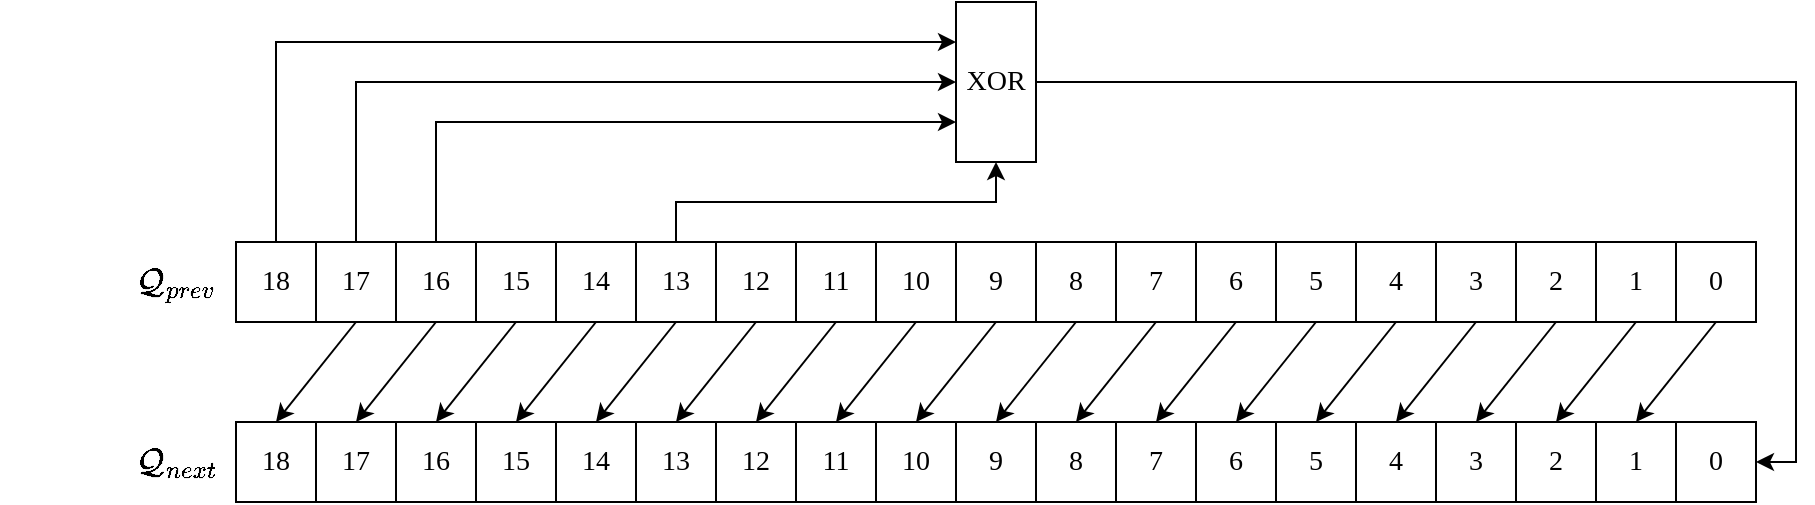 <mxfile version="21.1.1" type="device">
  <diagram name="Page-1" id="6BJZ_-9e5KDQB8lFmR6G">
    <mxGraphModel dx="656" dy="382" grid="1" gridSize="10" guides="1" tooltips="1" connect="1" arrows="1" fold="1" page="1" pageScale="1" pageWidth="850" pageHeight="1100" math="1" shadow="0">
      <root>
        <mxCell id="0" />
        <mxCell id="1" parent="0" />
        <mxCell id="LqQTvZLwU5_GG4xEILEk-30" style="edgeStyle=orthogonalEdgeStyle;rounded=0;orthogonalLoop=1;jettySize=auto;html=1;exitX=0.5;exitY=0;exitDx=0;exitDy=0;entryX=0;entryY=0.5;entryDx=0;entryDy=0;fontFamily=Times New Roman;fontSize=14;" edge="1" parent="1" source="LqQTvZLwU5_GG4xEILEk-1" target="LqQTvZLwU5_GG4xEILEk-25">
          <mxGeometry relative="1" as="geometry" />
        </mxCell>
        <mxCell id="LqQTvZLwU5_GG4xEILEk-1" value="17" style="rounded=0;whiteSpace=wrap;html=1;fillColor=none;fontFamily=Times New Roman;fontSize=14;" vertex="1" parent="1">
          <mxGeometry x="220" y="200" width="40" height="40" as="geometry" />
        </mxCell>
        <mxCell id="LqQTvZLwU5_GG4xEILEk-31" style="edgeStyle=orthogonalEdgeStyle;rounded=0;orthogonalLoop=1;jettySize=auto;html=1;exitX=0.5;exitY=0;exitDx=0;exitDy=0;entryX=0;entryY=0.75;entryDx=0;entryDy=0;fontFamily=Times New Roman;fontSize=14;" edge="1" parent="1" source="LqQTvZLwU5_GG4xEILEk-2" target="LqQTvZLwU5_GG4xEILEk-25">
          <mxGeometry relative="1" as="geometry" />
        </mxCell>
        <mxCell id="LqQTvZLwU5_GG4xEILEk-2" value="16" style="rounded=0;whiteSpace=wrap;html=1;fillColor=none;fontFamily=Times New Roman;fontSize=14;" vertex="1" parent="1">
          <mxGeometry x="260" y="200" width="40" height="40" as="geometry" />
        </mxCell>
        <mxCell id="LqQTvZLwU5_GG4xEILEk-3" value="15" style="rounded=0;whiteSpace=wrap;html=1;fillColor=none;fontFamily=Times New Roman;fontSize=14;" vertex="1" parent="1">
          <mxGeometry x="300" y="200" width="40" height="40" as="geometry" />
        </mxCell>
        <mxCell id="LqQTvZLwU5_GG4xEILEk-4" value="14" style="rounded=0;whiteSpace=wrap;html=1;fillColor=none;fontFamily=Times New Roman;fontSize=14;" vertex="1" parent="1">
          <mxGeometry x="340" y="200" width="40" height="40" as="geometry" />
        </mxCell>
        <mxCell id="LqQTvZLwU5_GG4xEILEk-32" style="edgeStyle=orthogonalEdgeStyle;rounded=0;orthogonalLoop=1;jettySize=auto;html=1;exitX=0.5;exitY=0;exitDx=0;exitDy=0;entryX=0.5;entryY=1;entryDx=0;entryDy=0;fontFamily=Times New Roman;fontSize=14;" edge="1" parent="1" source="LqQTvZLwU5_GG4xEILEk-5" target="LqQTvZLwU5_GG4xEILEk-25">
          <mxGeometry relative="1" as="geometry" />
        </mxCell>
        <mxCell id="LqQTvZLwU5_GG4xEILEk-5" value="13" style="rounded=0;whiteSpace=wrap;html=1;fillColor=none;fontFamily=Times New Roman;fontSize=14;" vertex="1" parent="1">
          <mxGeometry x="380" y="200" width="40" height="40" as="geometry" />
        </mxCell>
        <mxCell id="LqQTvZLwU5_GG4xEILEk-6" value="12" style="rounded=0;whiteSpace=wrap;html=1;fillColor=none;fontFamily=Times New Roman;fontSize=14;" vertex="1" parent="1">
          <mxGeometry x="420" y="200" width="40" height="40" as="geometry" />
        </mxCell>
        <mxCell id="LqQTvZLwU5_GG4xEILEk-7" value="11" style="rounded=0;whiteSpace=wrap;html=1;fillColor=none;fontFamily=Times New Roman;fontSize=14;" vertex="1" parent="1">
          <mxGeometry x="460" y="200" width="40" height="40" as="geometry" />
        </mxCell>
        <mxCell id="LqQTvZLwU5_GG4xEILEk-8" value="10" style="rounded=0;whiteSpace=wrap;html=1;fillColor=none;fontFamily=Times New Roman;fontSize=14;" vertex="1" parent="1">
          <mxGeometry x="500" y="200" width="40" height="40" as="geometry" />
        </mxCell>
        <mxCell id="LqQTvZLwU5_GG4xEILEk-9" value="9" style="rounded=0;whiteSpace=wrap;html=1;fillColor=none;fontFamily=Times New Roman;fontSize=14;" vertex="1" parent="1">
          <mxGeometry x="540" y="200" width="40" height="40" as="geometry" />
        </mxCell>
        <mxCell id="LqQTvZLwU5_GG4xEILEk-10" value="8" style="rounded=0;whiteSpace=wrap;html=1;fillColor=none;fontFamily=Times New Roman;fontSize=14;" vertex="1" parent="1">
          <mxGeometry x="580" y="200" width="40" height="40" as="geometry" />
        </mxCell>
        <mxCell id="LqQTvZLwU5_GG4xEILEk-11" value="7" style="rounded=0;whiteSpace=wrap;html=1;fillColor=none;fontFamily=Times New Roman;fontSize=14;" vertex="1" parent="1">
          <mxGeometry x="620" y="200" width="40" height="40" as="geometry" />
        </mxCell>
        <mxCell id="LqQTvZLwU5_GG4xEILEk-12" value="6" style="rounded=0;whiteSpace=wrap;html=1;fillColor=none;fontFamily=Times New Roman;fontSize=14;" vertex="1" parent="1">
          <mxGeometry x="660" y="200" width="40" height="40" as="geometry" />
        </mxCell>
        <mxCell id="LqQTvZLwU5_GG4xEILEk-13" value="5" style="rounded=0;whiteSpace=wrap;html=1;fillColor=none;fontFamily=Times New Roman;fontSize=14;" vertex="1" parent="1">
          <mxGeometry x="700" y="200" width="40" height="40" as="geometry" />
        </mxCell>
        <mxCell id="LqQTvZLwU5_GG4xEILEk-14" value="4" style="rounded=0;whiteSpace=wrap;html=1;fillColor=none;fontFamily=Times New Roman;fontSize=14;" vertex="1" parent="1">
          <mxGeometry x="740" y="200" width="40" height="40" as="geometry" />
        </mxCell>
        <mxCell id="LqQTvZLwU5_GG4xEILEk-15" value="3" style="rounded=0;whiteSpace=wrap;html=1;fillColor=none;fontFamily=Times New Roman;fontSize=14;" vertex="1" parent="1">
          <mxGeometry x="780" y="200" width="40" height="40" as="geometry" />
        </mxCell>
        <mxCell id="LqQTvZLwU5_GG4xEILEk-16" value="2" style="rounded=0;whiteSpace=wrap;html=1;fillColor=none;fontFamily=Times New Roman;fontSize=14;" vertex="1" parent="1">
          <mxGeometry x="820" y="200" width="40" height="40" as="geometry" />
        </mxCell>
        <mxCell id="LqQTvZLwU5_GG4xEILEk-29" style="edgeStyle=orthogonalEdgeStyle;rounded=0;orthogonalLoop=1;jettySize=auto;html=1;exitX=0.5;exitY=0;exitDx=0;exitDy=0;entryX=0;entryY=0.25;entryDx=0;entryDy=0;fontFamily=Times New Roman;fontSize=14;" edge="1" parent="1" source="LqQTvZLwU5_GG4xEILEk-17" target="LqQTvZLwU5_GG4xEILEk-25">
          <mxGeometry relative="1" as="geometry" />
        </mxCell>
        <mxCell id="LqQTvZLwU5_GG4xEILEk-17" value="18" style="rounded=0;whiteSpace=wrap;html=1;fillColor=none;fontFamily=Times New Roman;fontSize=14;" vertex="1" parent="1">
          <mxGeometry x="180" y="200" width="40" height="40" as="geometry" />
        </mxCell>
        <mxCell id="LqQTvZLwU5_GG4xEILEk-20" value="1" style="rounded=0;whiteSpace=wrap;html=1;fillColor=none;fontFamily=Times New Roman;fontSize=14;" vertex="1" parent="1">
          <mxGeometry x="860" y="200" width="40" height="40" as="geometry" />
        </mxCell>
        <mxCell id="LqQTvZLwU5_GG4xEILEk-21" value="0" style="rounded=0;whiteSpace=wrap;html=1;fillColor=none;fontFamily=Times New Roman;fontSize=14;" vertex="1" parent="1">
          <mxGeometry x="900" y="200" width="40" height="40" as="geometry" />
        </mxCell>
        <mxCell id="LqQTvZLwU5_GG4xEILEk-33" style="edgeStyle=orthogonalEdgeStyle;rounded=0;orthogonalLoop=1;jettySize=auto;html=1;exitX=1;exitY=0.5;exitDx=0;exitDy=0;entryX=1;entryY=0.5;entryDx=0;entryDy=0;fontFamily=Times New Roman;fontSize=14;" edge="1" parent="1" source="LqQTvZLwU5_GG4xEILEk-25" target="LqQTvZLwU5_GG4xEILEk-73">
          <mxGeometry relative="1" as="geometry" />
        </mxCell>
        <mxCell id="LqQTvZLwU5_GG4xEILEk-25" value="XOR" style="rounded=0;whiteSpace=wrap;html=1;fontFamily=Times New Roman;fontSize=14;fillColor=none;" vertex="1" parent="1">
          <mxGeometry x="540" y="80" width="40" height="80" as="geometry" />
        </mxCell>
        <mxCell id="LqQTvZLwU5_GG4xEILEk-55" value="17" style="rounded=0;whiteSpace=wrap;html=1;fillColor=none;fontFamily=Times New Roman;fontSize=14;" vertex="1" parent="1">
          <mxGeometry x="220" y="290" width="40" height="40" as="geometry" />
        </mxCell>
        <mxCell id="LqQTvZLwU5_GG4xEILEk-56" value="16" style="rounded=0;whiteSpace=wrap;html=1;fillColor=none;fontFamily=Times New Roman;fontSize=14;" vertex="1" parent="1">
          <mxGeometry x="260" y="290" width="40" height="40" as="geometry" />
        </mxCell>
        <mxCell id="LqQTvZLwU5_GG4xEILEk-57" value="15" style="rounded=0;whiteSpace=wrap;html=1;fillColor=none;fontFamily=Times New Roman;fontSize=14;" vertex="1" parent="1">
          <mxGeometry x="300" y="290" width="40" height="40" as="geometry" />
        </mxCell>
        <mxCell id="LqQTvZLwU5_GG4xEILEk-58" value="14" style="rounded=0;whiteSpace=wrap;html=1;fillColor=none;fontFamily=Times New Roman;fontSize=14;" vertex="1" parent="1">
          <mxGeometry x="340" y="290" width="40" height="40" as="geometry" />
        </mxCell>
        <mxCell id="LqQTvZLwU5_GG4xEILEk-59" value="13" style="rounded=0;whiteSpace=wrap;html=1;fillColor=none;fontFamily=Times New Roman;fontSize=14;" vertex="1" parent="1">
          <mxGeometry x="380" y="290" width="40" height="40" as="geometry" />
        </mxCell>
        <mxCell id="LqQTvZLwU5_GG4xEILEk-60" value="12" style="rounded=0;whiteSpace=wrap;html=1;fillColor=none;fontFamily=Times New Roman;fontSize=14;" vertex="1" parent="1">
          <mxGeometry x="420" y="290" width="40" height="40" as="geometry" />
        </mxCell>
        <mxCell id="LqQTvZLwU5_GG4xEILEk-61" value="11" style="rounded=0;whiteSpace=wrap;html=1;fillColor=none;fontFamily=Times New Roman;fontSize=14;" vertex="1" parent="1">
          <mxGeometry x="460" y="290" width="40" height="40" as="geometry" />
        </mxCell>
        <mxCell id="LqQTvZLwU5_GG4xEILEk-62" value="10" style="rounded=0;whiteSpace=wrap;html=1;fillColor=none;fontFamily=Times New Roman;fontSize=14;" vertex="1" parent="1">
          <mxGeometry x="500" y="290" width="40" height="40" as="geometry" />
        </mxCell>
        <mxCell id="LqQTvZLwU5_GG4xEILEk-63" value="9" style="rounded=0;whiteSpace=wrap;html=1;fillColor=none;fontFamily=Times New Roman;fontSize=14;" vertex="1" parent="1">
          <mxGeometry x="540" y="290" width="40" height="40" as="geometry" />
        </mxCell>
        <mxCell id="LqQTvZLwU5_GG4xEILEk-64" value="8" style="rounded=0;whiteSpace=wrap;html=1;fillColor=none;fontFamily=Times New Roman;fontSize=14;" vertex="1" parent="1">
          <mxGeometry x="580" y="290" width="40" height="40" as="geometry" />
        </mxCell>
        <mxCell id="LqQTvZLwU5_GG4xEILEk-65" value="7" style="rounded=0;whiteSpace=wrap;html=1;fillColor=none;fontFamily=Times New Roman;fontSize=14;" vertex="1" parent="1">
          <mxGeometry x="620" y="290" width="40" height="40" as="geometry" />
        </mxCell>
        <mxCell id="LqQTvZLwU5_GG4xEILEk-66" value="6" style="rounded=0;whiteSpace=wrap;html=1;fillColor=none;fontFamily=Times New Roman;fontSize=14;" vertex="1" parent="1">
          <mxGeometry x="660" y="290" width="40" height="40" as="geometry" />
        </mxCell>
        <mxCell id="LqQTvZLwU5_GG4xEILEk-67" value="5" style="rounded=0;whiteSpace=wrap;html=1;fillColor=none;fontFamily=Times New Roman;fontSize=14;" vertex="1" parent="1">
          <mxGeometry x="700" y="290" width="40" height="40" as="geometry" />
        </mxCell>
        <mxCell id="LqQTvZLwU5_GG4xEILEk-68" value="4" style="rounded=0;whiteSpace=wrap;html=1;fillColor=none;fontFamily=Times New Roman;fontSize=14;" vertex="1" parent="1">
          <mxGeometry x="740" y="290" width="40" height="40" as="geometry" />
        </mxCell>
        <mxCell id="LqQTvZLwU5_GG4xEILEk-69" value="3" style="rounded=0;whiteSpace=wrap;html=1;fillColor=none;fontFamily=Times New Roman;fontSize=14;" vertex="1" parent="1">
          <mxGeometry x="780" y="290" width="40" height="40" as="geometry" />
        </mxCell>
        <mxCell id="LqQTvZLwU5_GG4xEILEk-70" value="2" style="rounded=0;whiteSpace=wrap;html=1;fillColor=none;fontFamily=Times New Roman;fontSize=14;" vertex="1" parent="1">
          <mxGeometry x="820" y="290" width="40" height="40" as="geometry" />
        </mxCell>
        <mxCell id="LqQTvZLwU5_GG4xEILEk-71" value="18" style="rounded=0;whiteSpace=wrap;html=1;fillColor=none;fontFamily=Times New Roman;fontSize=14;" vertex="1" parent="1">
          <mxGeometry x="180" y="290" width="40" height="40" as="geometry" />
        </mxCell>
        <mxCell id="LqQTvZLwU5_GG4xEILEk-72" value="1" style="rounded=0;whiteSpace=wrap;html=1;fillColor=none;fontFamily=Times New Roman;fontSize=14;" vertex="1" parent="1">
          <mxGeometry x="860" y="290" width="40" height="40" as="geometry" />
        </mxCell>
        <mxCell id="LqQTvZLwU5_GG4xEILEk-73" value="0" style="rounded=0;whiteSpace=wrap;html=1;fillColor=none;fontFamily=Times New Roman;fontSize=14;" vertex="1" parent="1">
          <mxGeometry x="900" y="290" width="40" height="40" as="geometry" />
        </mxCell>
        <mxCell id="LqQTvZLwU5_GG4xEILEk-79" value="" style="endArrow=classic;html=1;rounded=0;exitX=0.5;exitY=1;exitDx=0;exitDy=0;entryX=0.5;entryY=0;entryDx=0;entryDy=0;" edge="1" parent="1" source="LqQTvZLwU5_GG4xEILEk-21" target="LqQTvZLwU5_GG4xEILEk-72">
          <mxGeometry width="50" height="50" relative="1" as="geometry">
            <mxPoint x="1070" y="320" as="sourcePoint" />
            <mxPoint x="1120" y="270" as="targetPoint" />
          </mxGeometry>
        </mxCell>
        <mxCell id="LqQTvZLwU5_GG4xEILEk-80" value="" style="endArrow=classic;html=1;rounded=0;entryX=0.5;entryY=0;entryDx=0;entryDy=0;exitX=0.5;exitY=1;exitDx=0;exitDy=0;" edge="1" parent="1" source="LqQTvZLwU5_GG4xEILEk-20" target="LqQTvZLwU5_GG4xEILEk-70">
          <mxGeometry width="50" height="50" relative="1" as="geometry">
            <mxPoint x="880" y="240" as="sourcePoint" />
            <mxPoint x="840" y="290" as="targetPoint" />
          </mxGeometry>
        </mxCell>
        <mxCell id="LqQTvZLwU5_GG4xEILEk-81" value="" style="endArrow=classic;html=1;rounded=0;entryX=0.5;entryY=0;entryDx=0;entryDy=0;exitX=0.5;exitY=1;exitDx=0;exitDy=0;" edge="1" parent="1" source="LqQTvZLwU5_GG4xEILEk-16" target="LqQTvZLwU5_GG4xEILEk-69">
          <mxGeometry width="50" height="50" relative="1" as="geometry">
            <mxPoint x="890" y="250" as="sourcePoint" />
            <mxPoint x="850" y="300" as="targetPoint" />
          </mxGeometry>
        </mxCell>
        <mxCell id="LqQTvZLwU5_GG4xEILEk-82" value="" style="endArrow=classic;html=1;rounded=0;entryX=0.5;entryY=0;entryDx=0;entryDy=0;exitX=0.5;exitY=1;exitDx=0;exitDy=0;" edge="1" parent="1" source="LqQTvZLwU5_GG4xEILEk-15" target="LqQTvZLwU5_GG4xEILEk-68">
          <mxGeometry width="50" height="50" relative="1" as="geometry">
            <mxPoint x="849" y="255" as="sourcePoint" />
            <mxPoint x="810" y="300" as="targetPoint" />
          </mxGeometry>
        </mxCell>
        <mxCell id="LqQTvZLwU5_GG4xEILEk-83" value="" style="endArrow=classic;html=1;rounded=0;entryX=0.5;entryY=0;entryDx=0;entryDy=0;exitX=0.5;exitY=1;exitDx=0;exitDy=0;" edge="1" parent="1" source="LqQTvZLwU5_GG4xEILEk-14" target="LqQTvZLwU5_GG4xEILEk-67">
          <mxGeometry width="50" height="50" relative="1" as="geometry">
            <mxPoint x="810" y="250" as="sourcePoint" />
            <mxPoint x="770" y="300" as="targetPoint" />
          </mxGeometry>
        </mxCell>
        <mxCell id="LqQTvZLwU5_GG4xEILEk-84" value="" style="endArrow=classic;html=1;rounded=0;entryX=0.5;entryY=0;entryDx=0;entryDy=0;exitX=0.5;exitY=1;exitDx=0;exitDy=0;" edge="1" parent="1" source="LqQTvZLwU5_GG4xEILEk-13" target="LqQTvZLwU5_GG4xEILEk-66">
          <mxGeometry width="50" height="50" relative="1" as="geometry">
            <mxPoint x="770" y="250" as="sourcePoint" />
            <mxPoint x="730" y="300" as="targetPoint" />
          </mxGeometry>
        </mxCell>
        <mxCell id="LqQTvZLwU5_GG4xEILEk-85" value="" style="endArrow=classic;html=1;rounded=0;entryX=0.5;entryY=0;entryDx=0;entryDy=0;exitX=0.5;exitY=1;exitDx=0;exitDy=0;" edge="1" parent="1" source="LqQTvZLwU5_GG4xEILEk-12" target="LqQTvZLwU5_GG4xEILEk-65">
          <mxGeometry width="50" height="50" relative="1" as="geometry">
            <mxPoint x="730" y="250" as="sourcePoint" />
            <mxPoint x="690" y="300" as="targetPoint" />
          </mxGeometry>
        </mxCell>
        <mxCell id="LqQTvZLwU5_GG4xEILEk-86" value="" style="endArrow=classic;html=1;rounded=0;entryX=0.5;entryY=0;entryDx=0;entryDy=0;exitX=0.5;exitY=1;exitDx=0;exitDy=0;" edge="1" parent="1" source="LqQTvZLwU5_GG4xEILEk-11" target="LqQTvZLwU5_GG4xEILEk-64">
          <mxGeometry width="50" height="50" relative="1" as="geometry">
            <mxPoint x="690" y="250" as="sourcePoint" />
            <mxPoint x="650" y="300" as="targetPoint" />
          </mxGeometry>
        </mxCell>
        <mxCell id="LqQTvZLwU5_GG4xEILEk-87" value="" style="endArrow=classic;html=1;rounded=0;entryX=0.5;entryY=0;entryDx=0;entryDy=0;exitX=0.5;exitY=1;exitDx=0;exitDy=0;" edge="1" parent="1" source="LqQTvZLwU5_GG4xEILEk-10" target="LqQTvZLwU5_GG4xEILEk-63">
          <mxGeometry width="50" height="50" relative="1" as="geometry">
            <mxPoint x="650" y="250" as="sourcePoint" />
            <mxPoint x="610" y="300" as="targetPoint" />
          </mxGeometry>
        </mxCell>
        <mxCell id="LqQTvZLwU5_GG4xEILEk-88" value="" style="endArrow=classic;html=1;rounded=0;entryX=0.5;entryY=0;entryDx=0;entryDy=0;exitX=0.5;exitY=1;exitDx=0;exitDy=0;" edge="1" parent="1" source="LqQTvZLwU5_GG4xEILEk-9" target="LqQTvZLwU5_GG4xEILEk-62">
          <mxGeometry width="50" height="50" relative="1" as="geometry">
            <mxPoint x="610" y="250" as="sourcePoint" />
            <mxPoint x="570" y="300" as="targetPoint" />
          </mxGeometry>
        </mxCell>
        <mxCell id="LqQTvZLwU5_GG4xEILEk-89" value="" style="endArrow=classic;html=1;rounded=0;entryX=0.5;entryY=0;entryDx=0;entryDy=0;exitX=0.5;exitY=1;exitDx=0;exitDy=0;" edge="1" parent="1" source="LqQTvZLwU5_GG4xEILEk-8" target="LqQTvZLwU5_GG4xEILEk-61">
          <mxGeometry width="50" height="50" relative="1" as="geometry">
            <mxPoint x="570" y="250" as="sourcePoint" />
            <mxPoint x="530" y="300" as="targetPoint" />
          </mxGeometry>
        </mxCell>
        <mxCell id="LqQTvZLwU5_GG4xEILEk-90" value="" style="endArrow=classic;html=1;rounded=0;entryX=0.5;entryY=0;entryDx=0;entryDy=0;exitX=0.5;exitY=1;exitDx=0;exitDy=0;" edge="1" parent="1" source="LqQTvZLwU5_GG4xEILEk-7" target="LqQTvZLwU5_GG4xEILEk-60">
          <mxGeometry width="50" height="50" relative="1" as="geometry">
            <mxPoint x="530" y="250" as="sourcePoint" />
            <mxPoint x="490" y="300" as="targetPoint" />
          </mxGeometry>
        </mxCell>
        <mxCell id="LqQTvZLwU5_GG4xEILEk-91" value="" style="endArrow=classic;html=1;rounded=0;entryX=0.5;entryY=0;entryDx=0;entryDy=0;exitX=0.5;exitY=1;exitDx=0;exitDy=0;" edge="1" parent="1" source="LqQTvZLwU5_GG4xEILEk-6" target="LqQTvZLwU5_GG4xEILEk-59">
          <mxGeometry width="50" height="50" relative="1" as="geometry">
            <mxPoint x="490" y="250" as="sourcePoint" />
            <mxPoint x="450" y="300" as="targetPoint" />
          </mxGeometry>
        </mxCell>
        <mxCell id="LqQTvZLwU5_GG4xEILEk-92" value="" style="endArrow=classic;html=1;rounded=0;entryX=0.5;entryY=0;entryDx=0;entryDy=0;exitX=0.5;exitY=1;exitDx=0;exitDy=0;" edge="1" parent="1" source="LqQTvZLwU5_GG4xEILEk-5" target="LqQTvZLwU5_GG4xEILEk-58">
          <mxGeometry width="50" height="50" relative="1" as="geometry">
            <mxPoint x="450" y="250" as="sourcePoint" />
            <mxPoint x="410" y="300" as="targetPoint" />
          </mxGeometry>
        </mxCell>
        <mxCell id="LqQTvZLwU5_GG4xEILEk-93" value="" style="endArrow=classic;html=1;rounded=0;entryX=0.5;entryY=0;entryDx=0;entryDy=0;exitX=0.5;exitY=1;exitDx=0;exitDy=0;" edge="1" parent="1" source="LqQTvZLwU5_GG4xEILEk-4" target="LqQTvZLwU5_GG4xEILEk-57">
          <mxGeometry width="50" height="50" relative="1" as="geometry">
            <mxPoint x="410" y="250" as="sourcePoint" />
            <mxPoint x="370" y="300" as="targetPoint" />
          </mxGeometry>
        </mxCell>
        <mxCell id="LqQTvZLwU5_GG4xEILEk-94" value="" style="endArrow=classic;html=1;rounded=0;entryX=0.5;entryY=0;entryDx=0;entryDy=0;exitX=0.5;exitY=1;exitDx=0;exitDy=0;" edge="1" parent="1" source="LqQTvZLwU5_GG4xEILEk-3" target="LqQTvZLwU5_GG4xEILEk-56">
          <mxGeometry width="50" height="50" relative="1" as="geometry">
            <mxPoint x="370" y="250" as="sourcePoint" />
            <mxPoint x="330" y="300" as="targetPoint" />
          </mxGeometry>
        </mxCell>
        <mxCell id="LqQTvZLwU5_GG4xEILEk-95" value="" style="endArrow=classic;html=1;rounded=0;entryX=0.5;entryY=0;entryDx=0;entryDy=0;exitX=0.5;exitY=1;exitDx=0;exitDy=0;" edge="1" parent="1" source="LqQTvZLwU5_GG4xEILEk-2" target="LqQTvZLwU5_GG4xEILEk-55">
          <mxGeometry width="50" height="50" relative="1" as="geometry">
            <mxPoint x="330" y="250" as="sourcePoint" />
            <mxPoint x="290" y="300" as="targetPoint" />
          </mxGeometry>
        </mxCell>
        <mxCell id="LqQTvZLwU5_GG4xEILEk-96" value="" style="endArrow=classic;html=1;rounded=0;entryX=0.5;entryY=0;entryDx=0;entryDy=0;exitX=0.5;exitY=1;exitDx=0;exitDy=0;" edge="1" parent="1" source="LqQTvZLwU5_GG4xEILEk-1" target="LqQTvZLwU5_GG4xEILEk-71">
          <mxGeometry width="50" height="50" relative="1" as="geometry">
            <mxPoint x="290" y="250" as="sourcePoint" />
            <mxPoint x="250" y="300" as="targetPoint" />
          </mxGeometry>
        </mxCell>
        <mxCell id="LqQTvZLwU5_GG4xEILEk-98" value="$$\mathcal{Q}_{prev}$$" style="text;html=1;strokeColor=none;fillColor=none;align=center;verticalAlign=middle;whiteSpace=wrap;rounded=0;fontFamily=Times New Roman;fontSize=17;" vertex="1" parent="1">
          <mxGeometry x="120" y="200" width="60" height="40" as="geometry" />
        </mxCell>
        <mxCell id="LqQTvZLwU5_GG4xEILEk-99" value="$$\mathcal{Q}_{next}$$" style="text;html=1;strokeColor=none;fillColor=none;align=center;verticalAlign=middle;whiteSpace=wrap;rounded=0;fontFamily=Times New Roman;fontSize=17;" vertex="1" parent="1">
          <mxGeometry x="120" y="290" width="60" height="40" as="geometry" />
        </mxCell>
      </root>
    </mxGraphModel>
  </diagram>
</mxfile>

